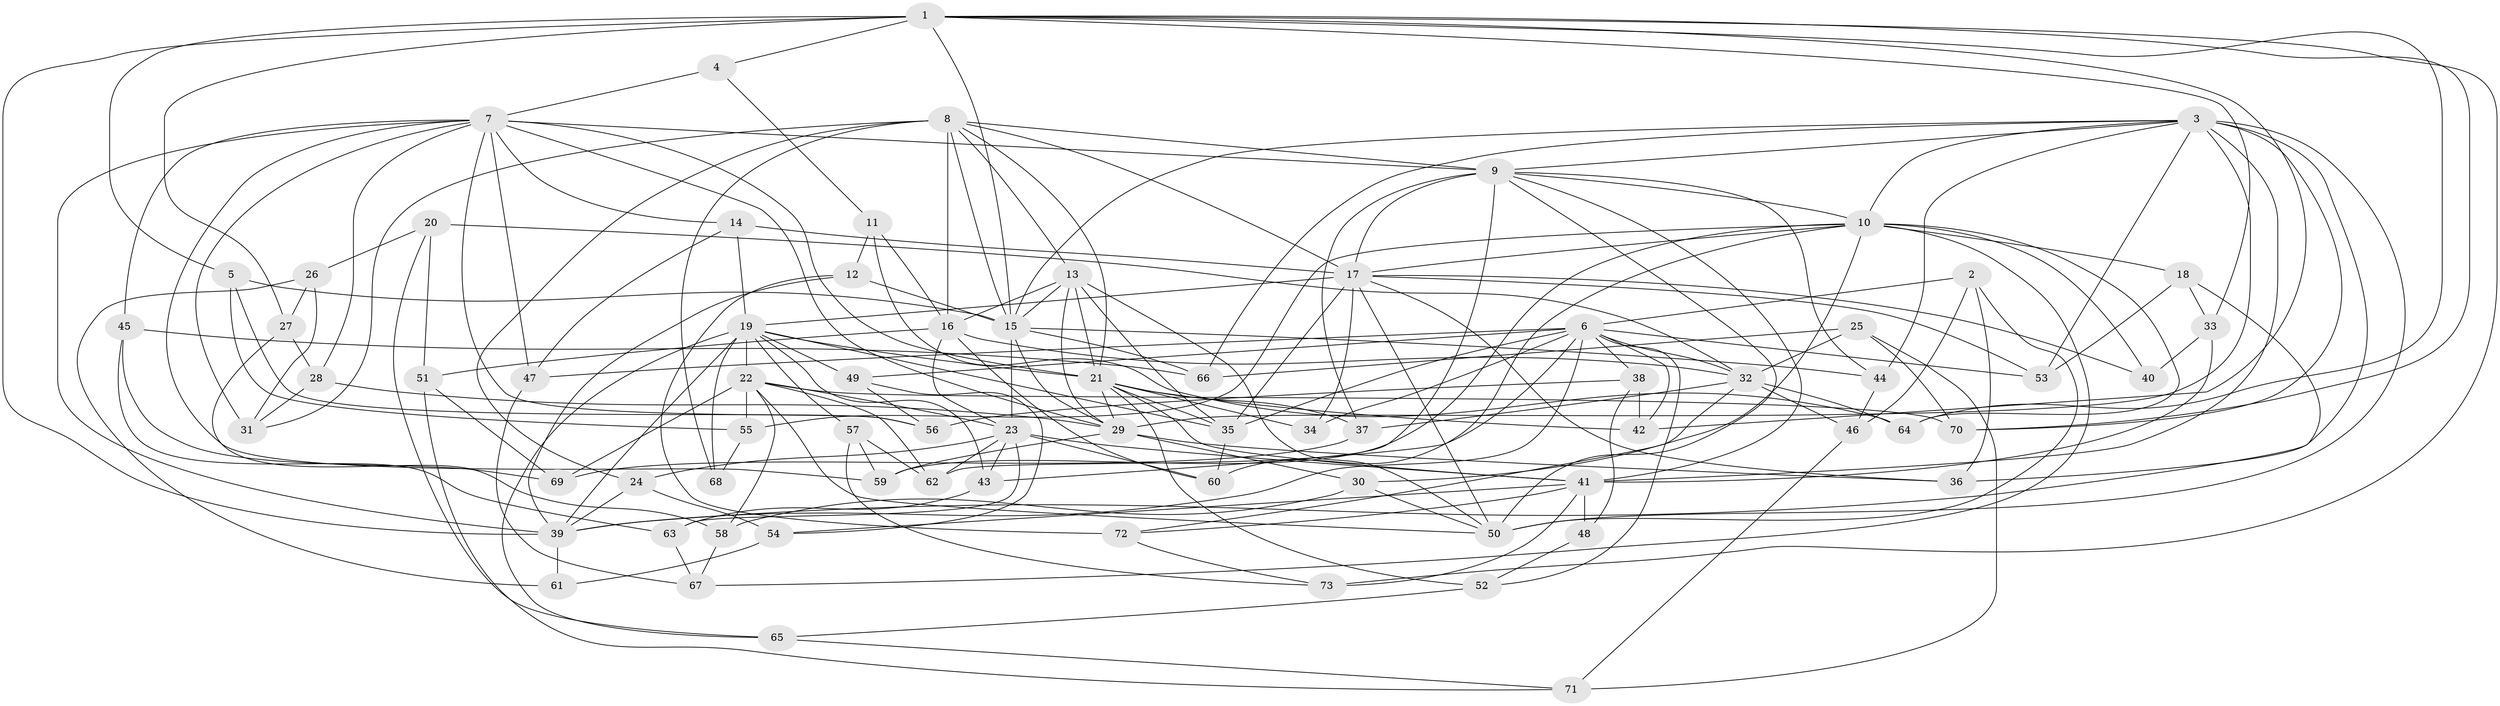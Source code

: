 // original degree distribution, {4: 1.0}
// Generated by graph-tools (version 1.1) at 2025/37/03/09/25 02:37:52]
// undirected, 73 vertices, 199 edges
graph export_dot {
graph [start="1"]
  node [color=gray90,style=filled];
  1;
  2;
  3;
  4;
  5;
  6;
  7;
  8;
  9;
  10;
  11;
  12;
  13;
  14;
  15;
  16;
  17;
  18;
  19;
  20;
  21;
  22;
  23;
  24;
  25;
  26;
  27;
  28;
  29;
  30;
  31;
  32;
  33;
  34;
  35;
  36;
  37;
  38;
  39;
  40;
  41;
  42;
  43;
  44;
  45;
  46;
  47;
  48;
  49;
  50;
  51;
  52;
  53;
  54;
  55;
  56;
  57;
  58;
  59;
  60;
  61;
  62;
  63;
  64;
  65;
  66;
  67;
  68;
  69;
  70;
  71;
  72;
  73;
  1 -- 4 [weight=2.0];
  1 -- 5 [weight=1.0];
  1 -- 15 [weight=1.0];
  1 -- 27 [weight=1.0];
  1 -- 33 [weight=1.0];
  1 -- 39 [weight=2.0];
  1 -- 42 [weight=1.0];
  1 -- 64 [weight=1.0];
  1 -- 70 [weight=1.0];
  1 -- 73 [weight=1.0];
  2 -- 6 [weight=1.0];
  2 -- 36 [weight=1.0];
  2 -- 46 [weight=1.0];
  2 -- 50 [weight=1.0];
  3 -- 9 [weight=1.0];
  3 -- 10 [weight=1.0];
  3 -- 15 [weight=1.0];
  3 -- 29 [weight=1.0];
  3 -- 36 [weight=1.0];
  3 -- 41 [weight=1.0];
  3 -- 44 [weight=1.0];
  3 -- 50 [weight=2.0];
  3 -- 53 [weight=1.0];
  3 -- 66 [weight=1.0];
  3 -- 70 [weight=1.0];
  4 -- 7 [weight=1.0];
  4 -- 11 [weight=1.0];
  5 -- 15 [weight=1.0];
  5 -- 55 [weight=1.0];
  5 -- 56 [weight=1.0];
  6 -- 32 [weight=1.0];
  6 -- 34 [weight=1.0];
  6 -- 35 [weight=1.0];
  6 -- 38 [weight=1.0];
  6 -- 39 [weight=1.0];
  6 -- 42 [weight=1.0];
  6 -- 43 [weight=1.0];
  6 -- 47 [weight=1.0];
  6 -- 49 [weight=1.0];
  6 -- 52 [weight=1.0];
  6 -- 53 [weight=1.0];
  7 -- 9 [weight=1.0];
  7 -- 14 [weight=1.0];
  7 -- 21 [weight=1.0];
  7 -- 28 [weight=1.0];
  7 -- 29 [weight=1.0];
  7 -- 31 [weight=1.0];
  7 -- 39 [weight=1.0];
  7 -- 45 [weight=1.0];
  7 -- 47 [weight=1.0];
  7 -- 56 [weight=1.0];
  7 -- 59 [weight=1.0];
  8 -- 9 [weight=1.0];
  8 -- 13 [weight=1.0];
  8 -- 15 [weight=1.0];
  8 -- 16 [weight=3.0];
  8 -- 17 [weight=1.0];
  8 -- 21 [weight=1.0];
  8 -- 24 [weight=1.0];
  8 -- 31 [weight=1.0];
  8 -- 68 [weight=2.0];
  9 -- 10 [weight=1.0];
  9 -- 17 [weight=1.0];
  9 -- 37 [weight=1.0];
  9 -- 41 [weight=1.0];
  9 -- 44 [weight=1.0];
  9 -- 50 [weight=1.0];
  9 -- 62 [weight=1.0];
  10 -- 17 [weight=1.0];
  10 -- 18 [weight=1.0];
  10 -- 30 [weight=1.0];
  10 -- 40 [weight=2.0];
  10 -- 55 [weight=1.0];
  10 -- 59 [weight=1.0];
  10 -- 60 [weight=1.0];
  10 -- 64 [weight=1.0];
  10 -- 67 [weight=1.0];
  11 -- 12 [weight=1.0];
  11 -- 16 [weight=1.0];
  11 -- 64 [weight=1.0];
  12 -- 15 [weight=1.0];
  12 -- 39 [weight=1.0];
  12 -- 72 [weight=1.0];
  13 -- 15 [weight=1.0];
  13 -- 16 [weight=1.0];
  13 -- 21 [weight=1.0];
  13 -- 29 [weight=2.0];
  13 -- 35 [weight=1.0];
  13 -- 50 [weight=1.0];
  14 -- 17 [weight=1.0];
  14 -- 19 [weight=1.0];
  14 -- 47 [weight=1.0];
  15 -- 23 [weight=1.0];
  15 -- 29 [weight=1.0];
  15 -- 44 [weight=1.0];
  15 -- 66 [weight=1.0];
  16 -- 23 [weight=2.0];
  16 -- 32 [weight=1.0];
  16 -- 51 [weight=1.0];
  16 -- 60 [weight=1.0];
  17 -- 19 [weight=2.0];
  17 -- 34 [weight=1.0];
  17 -- 35 [weight=1.0];
  17 -- 36 [weight=1.0];
  17 -- 40 [weight=1.0];
  17 -- 50 [weight=1.0];
  17 -- 53 [weight=1.0];
  18 -- 33 [weight=1.0];
  18 -- 39 [weight=1.0];
  18 -- 53 [weight=1.0];
  19 -- 21 [weight=1.0];
  19 -- 22 [weight=1.0];
  19 -- 35 [weight=1.0];
  19 -- 39 [weight=1.0];
  19 -- 43 [weight=1.0];
  19 -- 49 [weight=1.0];
  19 -- 57 [weight=1.0];
  19 -- 65 [weight=1.0];
  19 -- 68 [weight=1.0];
  20 -- 26 [weight=1.0];
  20 -- 32 [weight=1.0];
  20 -- 51 [weight=1.0];
  20 -- 65 [weight=1.0];
  21 -- 29 [weight=1.0];
  21 -- 34 [weight=2.0];
  21 -- 35 [weight=1.0];
  21 -- 37 [weight=1.0];
  21 -- 41 [weight=1.0];
  21 -- 42 [weight=1.0];
  21 -- 52 [weight=1.0];
  22 -- 23 [weight=1.0];
  22 -- 50 [weight=1.0];
  22 -- 55 [weight=1.0];
  22 -- 58 [weight=1.0];
  22 -- 62 [weight=1.0];
  22 -- 69 [weight=1.0];
  22 -- 70 [weight=1.0];
  23 -- 24 [weight=1.0];
  23 -- 41 [weight=1.0];
  23 -- 43 [weight=1.0];
  23 -- 60 [weight=1.0];
  23 -- 62 [weight=1.0];
  23 -- 63 [weight=1.0];
  24 -- 39 [weight=1.0];
  24 -- 54 [weight=1.0];
  25 -- 32 [weight=1.0];
  25 -- 66 [weight=1.0];
  25 -- 70 [weight=1.0];
  25 -- 71 [weight=1.0];
  26 -- 27 [weight=1.0];
  26 -- 31 [weight=1.0];
  26 -- 61 [weight=1.0];
  27 -- 28 [weight=1.0];
  27 -- 58 [weight=1.0];
  28 -- 29 [weight=1.0];
  28 -- 31 [weight=1.0];
  29 -- 30 [weight=1.0];
  29 -- 36 [weight=1.0];
  29 -- 59 [weight=1.0];
  30 -- 50 [weight=1.0];
  30 -- 58 [weight=1.0];
  32 -- 37 [weight=1.0];
  32 -- 46 [weight=1.0];
  32 -- 64 [weight=1.0];
  32 -- 72 [weight=1.0];
  33 -- 40 [weight=1.0];
  33 -- 41 [weight=1.0];
  35 -- 60 [weight=1.0];
  37 -- 69 [weight=1.0];
  38 -- 42 [weight=1.0];
  38 -- 48 [weight=1.0];
  38 -- 56 [weight=1.0];
  39 -- 61 [weight=2.0];
  41 -- 48 [weight=2.0];
  41 -- 54 [weight=1.0];
  41 -- 72 [weight=1.0];
  41 -- 73 [weight=1.0];
  43 -- 63 [weight=1.0];
  44 -- 46 [weight=1.0];
  45 -- 63 [weight=1.0];
  45 -- 66 [weight=1.0];
  45 -- 69 [weight=1.0];
  46 -- 71 [weight=1.0];
  47 -- 67 [weight=1.0];
  48 -- 52 [weight=1.0];
  49 -- 54 [weight=1.0];
  49 -- 56 [weight=1.0];
  51 -- 69 [weight=1.0];
  51 -- 71 [weight=1.0];
  52 -- 65 [weight=1.0];
  54 -- 61 [weight=1.0];
  55 -- 68 [weight=1.0];
  57 -- 59 [weight=1.0];
  57 -- 62 [weight=1.0];
  57 -- 73 [weight=1.0];
  58 -- 67 [weight=1.0];
  63 -- 67 [weight=1.0];
  65 -- 71 [weight=1.0];
  72 -- 73 [weight=1.0];
}
